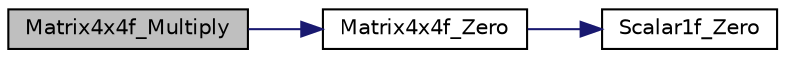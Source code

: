 digraph "Matrix4x4f_Multiply"
{
 // LATEX_PDF_SIZE
  edge [fontname="Helvetica",fontsize="10",labelfontname="Helvetica",labelfontsize="10"];
  node [fontname="Helvetica",fontsize="10",shape=record];
  rankdir="LR";
  Node1 [label="Matrix4x4f_Multiply",height=0.2,width=0.4,color="black", fillcolor="grey75", style="filled", fontcolor="black",tooltip=" "];
  Node1 -> Node2 [color="midnightblue",fontsize="10",style="solid",fontname="Helvetica"];
  Node2 [label="Matrix4x4f_Zero",height=0.2,width=0.4,color="black", fillcolor="white", style="filled",URL="$maths3d_8h.html#a3fbb5d30c36494eaeb37013aab805075",tooltip=" "];
  Node2 -> Node3 [color="midnightblue",fontsize="10",style="solid",fontname="Helvetica"];
  Node3 [label="Scalar1f_Zero",height=0.2,width=0.4,color="black", fillcolor="white", style="filled",URL="$maths3d_8h.html#a23076d13621d19b8faf6760896a64270",tooltip=" "];
}
